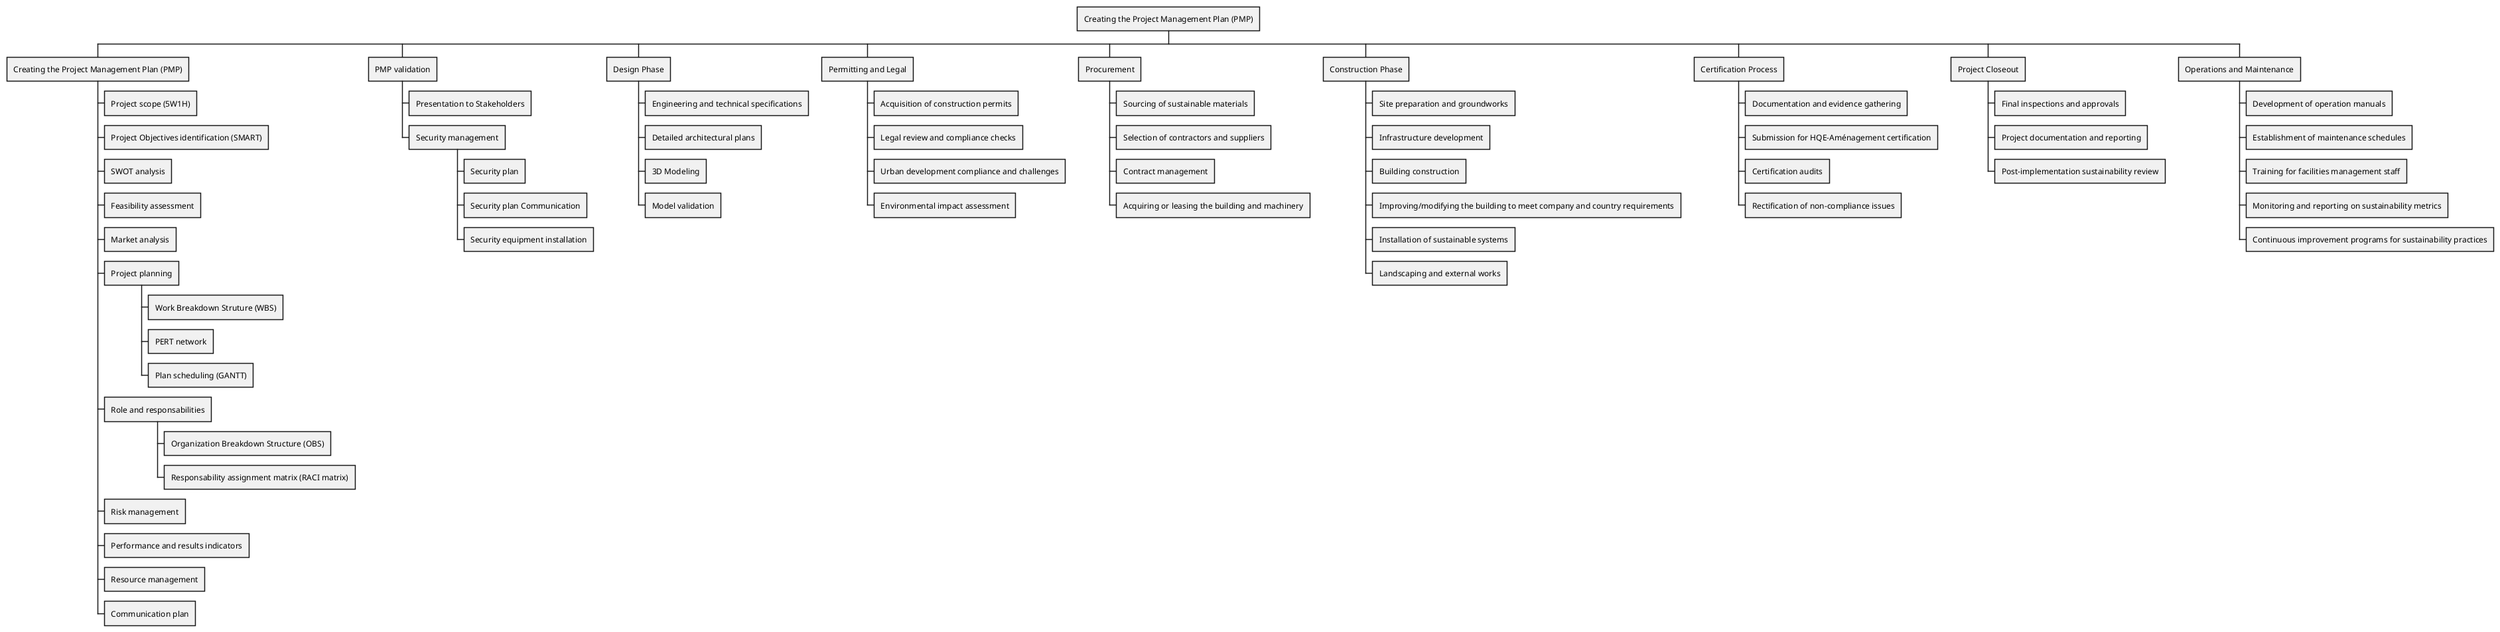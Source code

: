 @startwbs wbs
* Creating the Project Management Plan (PMP)
** Creating the Project Management Plan (PMP)
*** Project scope (5W1H)
*** Project Objectives identification (SMART)
*** SWOT analysis
*** Feasibility assessment
*** Market analysis
*** Project planning
**** Work Breakdown Struture (WBS)
**** PERT network
**** Plan scheduling (GANTT)
*** Role and responsabilities
**** Organization Breakdown Structure (OBS)
**** Responsability assignment matrix (RACI matrix)
*** Risk management
*** Performance and results indicators
*** Resource management
*** Communication plan
' ** Preliminary Studies
' *** Site selection and analysis
' *** Stakeholder consultation
' **** Present the idea to the Tianjin administration

** PMP validation
*** Presentation to Stakeholders

*** Security management
**** Security plan
**** Security plan Communication
**** Security equipment installation

** Design Phase
' *** Initial concept design
*** Engineering and technical specifications
*** Detailed architectural plans
' *** Factory specifications detailing workshops, offices, and storage
' *** Sustainable design considerations
' *** Integrating bio-sourced and sustainable materials
' *** Compliance with HQE-Aménagement standards
*** 3D Modeling
*** Model validation

** Permitting and Legal
*** Acquisition of construction permits
*** Legal review and compliance checks
*** Urban development compliance and challenges
*** Environmental impact assessment
** Procurement
*** Sourcing of sustainable materials
*** Selection of contractors and suppliers
*** Contract management
*** Acquiring or leasing the building and machinery
** Construction Phase
*** Site preparation and groundworks
*** Infrastructure development
*** Building construction
*** Improving/modifying the building to meet company and country requirements
*** Installation of sustainable systems
*** Landscaping and external works
** Certification Process
*** Documentation and evidence gathering
*** Submission for HQE-Aménagement certification
*** Certification audits
*** Rectification of non-compliance issues
** Project Closeout
*** Final inspections and approvals
*** Project documentation and reporting
*** Post-implementation sustainability review
** Operations and Maintenance
*** Development of operation manuals
*** Establishment of maintenance schedules
*** Training for facilities management staff
*** Monitoring and reporting on sustainability metrics
*** Continuous improvement programs for sustainability practices
@endwbs